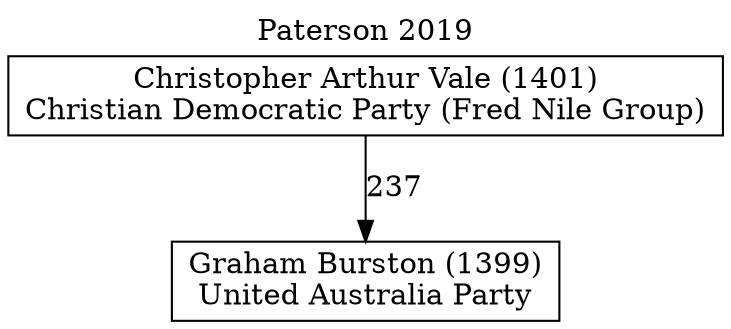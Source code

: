 // House preference flow
digraph "Graham Burston (1399)_Paterson_2019" {
	graph [label="Paterson 2019" labelloc=t mclimit=10]
	node [shape=box]
	"Graham Burston (1399)" [label="Graham Burston (1399)
United Australia Party"]
	"Christopher Arthur Vale (1401)" [label="Christopher Arthur Vale (1401)
Christian Democratic Party (Fred Nile Group)"]
	"Christopher Arthur Vale (1401)" -> "Graham Burston (1399)" [label=237]
}
